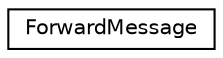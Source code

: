 digraph "类继承关系图"
{
 // LATEX_PDF_SIZE
  edge [fontname="Helvetica",fontsize="10",labelfontname="Helvetica",labelfontsize="10"];
  node [fontname="Helvetica",fontsize="10",shape=record];
  rankdir="LR";
  Node0 [label="ForwardMessage",height=0.2,width=0.4,color="black", fillcolor="white", style="filled",URL="$class_forward_message.html",tooltip=" "];
}
